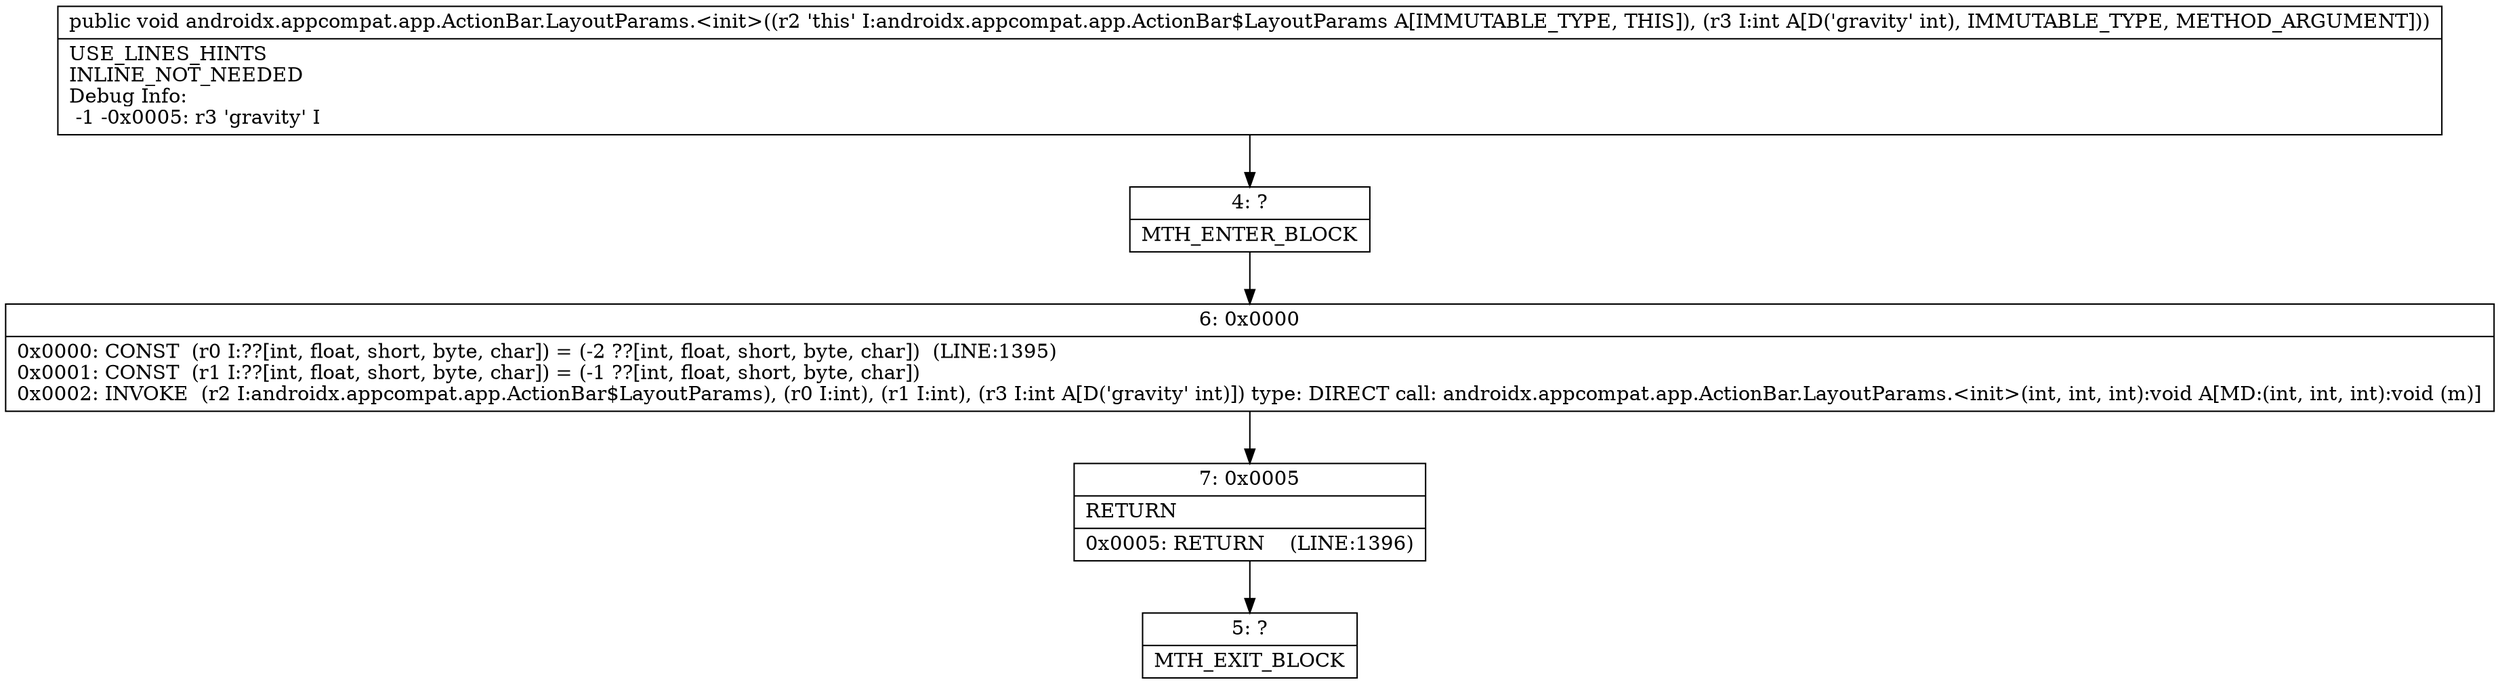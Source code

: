 digraph "CFG forandroidx.appcompat.app.ActionBar.LayoutParams.\<init\>(I)V" {
Node_4 [shape=record,label="{4\:\ ?|MTH_ENTER_BLOCK\l}"];
Node_6 [shape=record,label="{6\:\ 0x0000|0x0000: CONST  (r0 I:??[int, float, short, byte, char]) = (\-2 ??[int, float, short, byte, char])  (LINE:1395)\l0x0001: CONST  (r1 I:??[int, float, short, byte, char]) = (\-1 ??[int, float, short, byte, char]) \l0x0002: INVOKE  (r2 I:androidx.appcompat.app.ActionBar$LayoutParams), (r0 I:int), (r1 I:int), (r3 I:int A[D('gravity' int)]) type: DIRECT call: androidx.appcompat.app.ActionBar.LayoutParams.\<init\>(int, int, int):void A[MD:(int, int, int):void (m)]\l}"];
Node_7 [shape=record,label="{7\:\ 0x0005|RETURN\l|0x0005: RETURN    (LINE:1396)\l}"];
Node_5 [shape=record,label="{5\:\ ?|MTH_EXIT_BLOCK\l}"];
MethodNode[shape=record,label="{public void androidx.appcompat.app.ActionBar.LayoutParams.\<init\>((r2 'this' I:androidx.appcompat.app.ActionBar$LayoutParams A[IMMUTABLE_TYPE, THIS]), (r3 I:int A[D('gravity' int), IMMUTABLE_TYPE, METHOD_ARGUMENT]))  | USE_LINES_HINTS\lINLINE_NOT_NEEDED\lDebug Info:\l  \-1 \-0x0005: r3 'gravity' I\l}"];
MethodNode -> Node_4;Node_4 -> Node_6;
Node_6 -> Node_7;
Node_7 -> Node_5;
}


